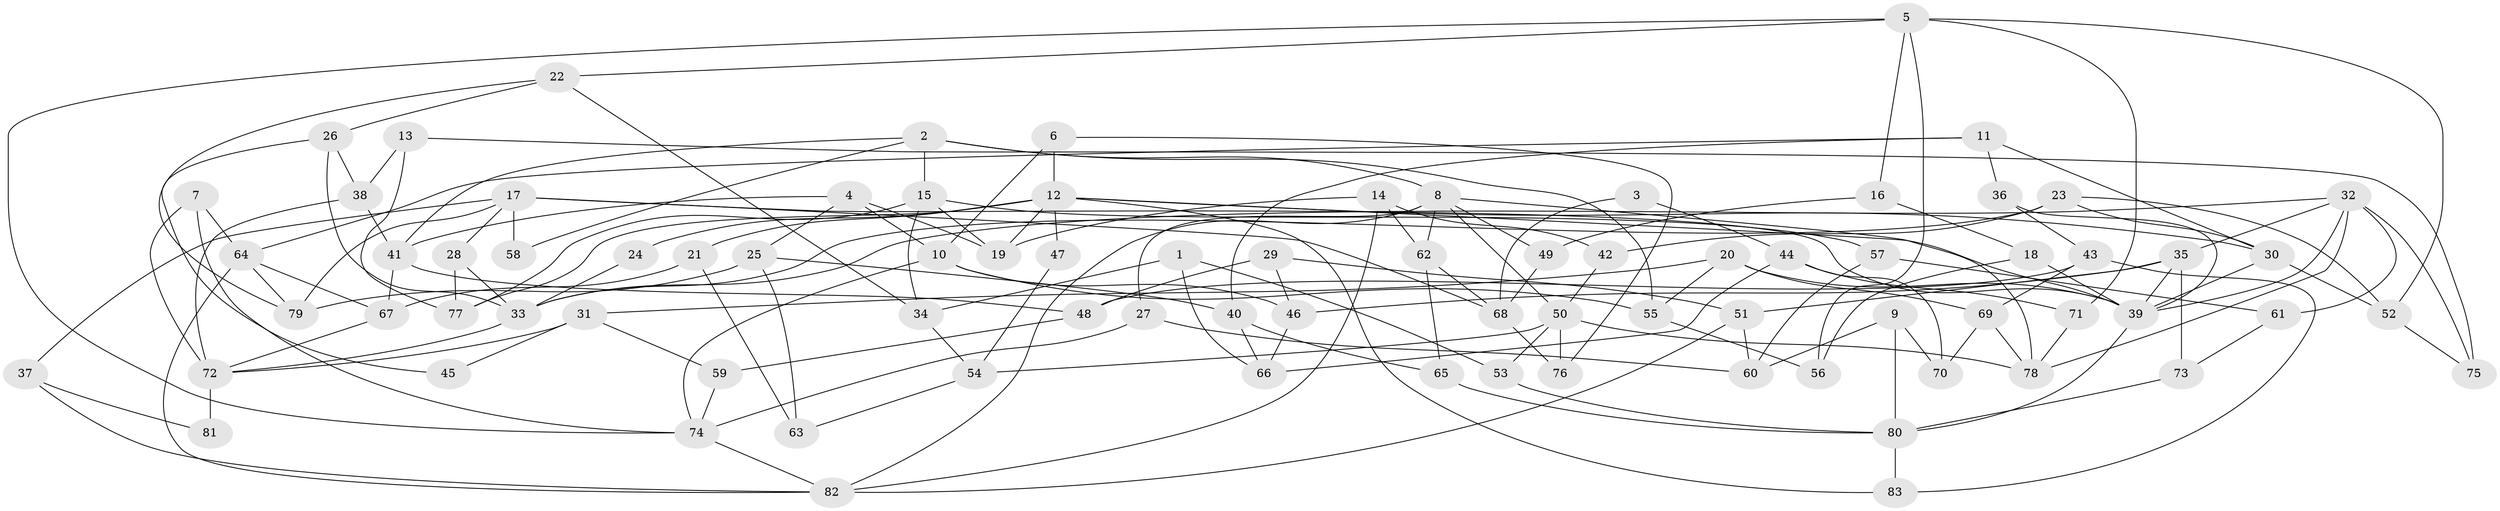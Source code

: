 // coarse degree distribution, {3: 0.3103448275862069, 5: 0.08620689655172414, 4: 0.3103448275862069, 9: 0.05172413793103448, 13: 0.034482758620689655, 12: 0.017241379310344827, 7: 0.06896551724137931, 6: 0.05172413793103448, 2: 0.06896551724137931}
// Generated by graph-tools (version 1.1) at 2025/18/03/04/25 18:18:41]
// undirected, 83 vertices, 166 edges
graph export_dot {
graph [start="1"]
  node [color=gray90,style=filled];
  1;
  2;
  3;
  4;
  5;
  6;
  7;
  8;
  9;
  10;
  11;
  12;
  13;
  14;
  15;
  16;
  17;
  18;
  19;
  20;
  21;
  22;
  23;
  24;
  25;
  26;
  27;
  28;
  29;
  30;
  31;
  32;
  33;
  34;
  35;
  36;
  37;
  38;
  39;
  40;
  41;
  42;
  43;
  44;
  45;
  46;
  47;
  48;
  49;
  50;
  51;
  52;
  53;
  54;
  55;
  56;
  57;
  58;
  59;
  60;
  61;
  62;
  63;
  64;
  65;
  66;
  67;
  68;
  69;
  70;
  71;
  72;
  73;
  74;
  75;
  76;
  77;
  78;
  79;
  80;
  81;
  82;
  83;
  1 -- 34;
  1 -- 53;
  1 -- 66;
  2 -- 15;
  2 -- 41;
  2 -- 8;
  2 -- 55;
  2 -- 58;
  3 -- 68;
  3 -- 44;
  4 -- 25;
  4 -- 19;
  4 -- 10;
  4 -- 41;
  5 -- 52;
  5 -- 74;
  5 -- 16;
  5 -- 22;
  5 -- 56;
  5 -- 71;
  6 -- 12;
  6 -- 76;
  6 -- 10;
  7 -- 74;
  7 -- 64;
  7 -- 72;
  8 -- 27;
  8 -- 49;
  8 -- 50;
  8 -- 62;
  8 -- 78;
  8 -- 82;
  9 -- 80;
  9 -- 70;
  9 -- 60;
  10 -- 46;
  10 -- 55;
  10 -- 74;
  11 -- 30;
  11 -- 64;
  11 -- 36;
  11 -- 40;
  12 -- 77;
  12 -- 39;
  12 -- 19;
  12 -- 21;
  12 -- 24;
  12 -- 30;
  12 -- 47;
  12 -- 83;
  13 -- 75;
  13 -- 38;
  13 -- 77;
  14 -- 82;
  14 -- 42;
  14 -- 19;
  14 -- 62;
  15 -- 19;
  15 -- 77;
  15 -- 34;
  15 -- 57;
  16 -- 18;
  16 -- 49;
  17 -- 68;
  17 -- 39;
  17 -- 28;
  17 -- 37;
  17 -- 58;
  17 -- 79;
  18 -- 39;
  18 -- 56;
  20 -- 39;
  20 -- 55;
  20 -- 31;
  20 -- 69;
  21 -- 67;
  21 -- 63;
  22 -- 34;
  22 -- 26;
  22 -- 79;
  23 -- 30;
  23 -- 33;
  23 -- 42;
  23 -- 52;
  24 -- 33;
  25 -- 79;
  25 -- 40;
  25 -- 63;
  26 -- 38;
  26 -- 33;
  26 -- 45;
  27 -- 60;
  27 -- 74;
  28 -- 33;
  28 -- 77;
  29 -- 48;
  29 -- 51;
  29 -- 46;
  30 -- 39;
  30 -- 52;
  31 -- 72;
  31 -- 45;
  31 -- 59;
  32 -- 39;
  32 -- 78;
  32 -- 33;
  32 -- 35;
  32 -- 61;
  32 -- 75;
  33 -- 72;
  34 -- 54;
  35 -- 46;
  35 -- 39;
  35 -- 51;
  35 -- 73;
  36 -- 39;
  36 -- 43;
  37 -- 82;
  37 -- 81;
  38 -- 41;
  38 -- 72;
  39 -- 80;
  40 -- 66;
  40 -- 65;
  41 -- 67;
  41 -- 48;
  42 -- 50;
  43 -- 83;
  43 -- 48;
  43 -- 69;
  44 -- 66;
  44 -- 71;
  44 -- 70;
  46 -- 66;
  47 -- 54;
  48 -- 59;
  49 -- 68;
  50 -- 78;
  50 -- 53;
  50 -- 54;
  50 -- 76;
  51 -- 82;
  51 -- 60;
  52 -- 75;
  53 -- 80;
  54 -- 63;
  55 -- 56;
  57 -- 60;
  57 -- 61;
  59 -- 74;
  61 -- 73;
  62 -- 65;
  62 -- 68;
  64 -- 79;
  64 -- 82;
  64 -- 67;
  65 -- 80;
  67 -- 72;
  68 -- 76;
  69 -- 70;
  69 -- 78;
  71 -- 78;
  72 -- 81;
  73 -- 80;
  74 -- 82;
  80 -- 83;
}
